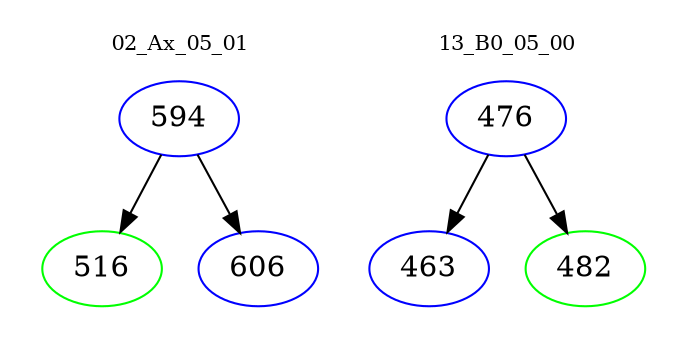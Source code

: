 digraph{
subgraph cluster_0 {
color = white
label = "02_Ax_05_01";
fontsize=10;
T0_594 [label="594", color="blue"]
T0_594 -> T0_516 [color="black"]
T0_516 [label="516", color="green"]
T0_594 -> T0_606 [color="black"]
T0_606 [label="606", color="blue"]
}
subgraph cluster_1 {
color = white
label = "13_B0_05_00";
fontsize=10;
T1_476 [label="476", color="blue"]
T1_476 -> T1_463 [color="black"]
T1_463 [label="463", color="blue"]
T1_476 -> T1_482 [color="black"]
T1_482 [label="482", color="green"]
}
}
